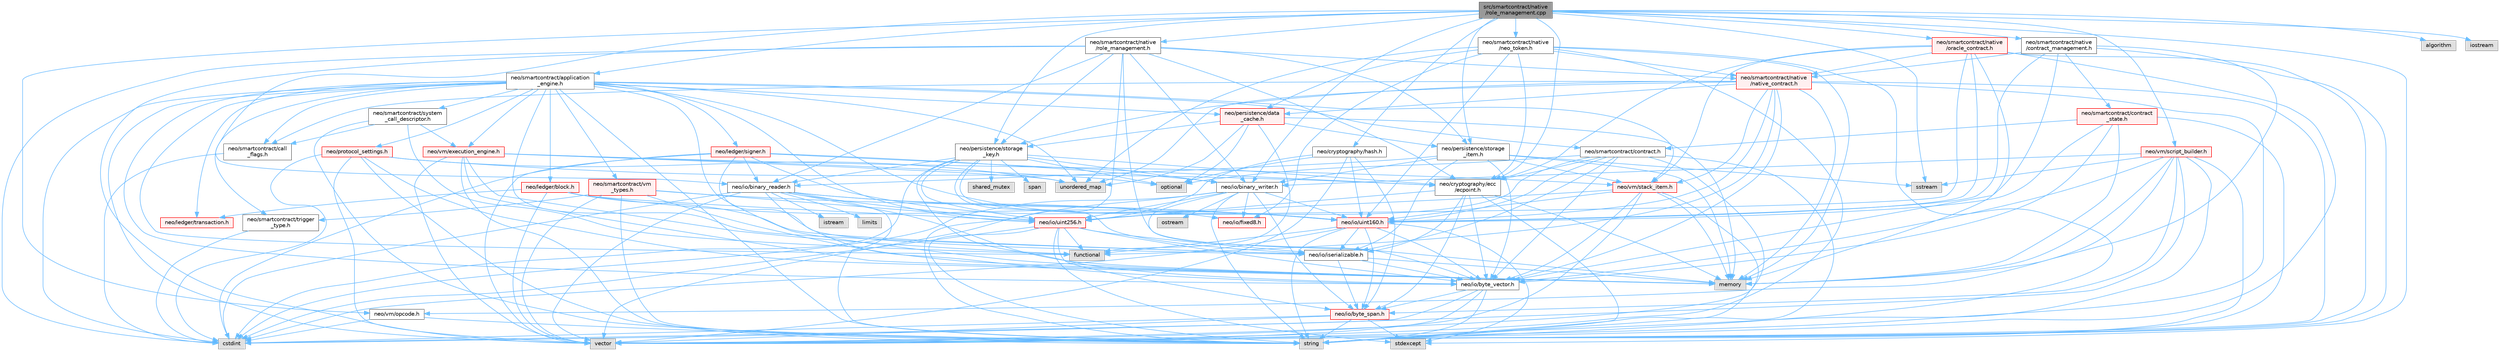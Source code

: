 digraph "src/smartcontract/native/role_management.cpp"
{
 // LATEX_PDF_SIZE
  bgcolor="transparent";
  edge [fontname=Helvetica,fontsize=10,labelfontname=Helvetica,labelfontsize=10];
  node [fontname=Helvetica,fontsize=10,shape=box,height=0.2,width=0.4];
  Node1 [id="Node000001",label="src/smartcontract/native\l/role_management.cpp",height=0.2,width=0.4,color="gray40", fillcolor="grey60", style="filled", fontcolor="black",tooltip=" "];
  Node1 -> Node2 [id="edge1_Node000001_Node000002",color="steelblue1",style="solid",tooltip=" "];
  Node2 [id="Node000002",label="neo/cryptography/ecc\l/ecpoint.h",height=0.2,width=0.4,color="grey40", fillcolor="white", style="filled",URL="$ecpoint_8h.html",tooltip=" "];
  Node2 -> Node3 [id="edge2_Node000002_Node000003",color="steelblue1",style="solid",tooltip=" "];
  Node3 [id="Node000003",label="neo/io/byte_span.h",height=0.2,width=0.4,color="red", fillcolor="#FFF0F0", style="filled",URL="$io_2byte__span_8h.html",tooltip=" "];
  Node3 -> Node4 [id="edge3_Node000003_Node000004",color="steelblue1",style="solid",tooltip=" "];
  Node4 [id="Node000004",label="cstdint",height=0.2,width=0.4,color="grey60", fillcolor="#E0E0E0", style="filled",tooltip=" "];
  Node3 -> Node6 [id="edge4_Node000003_Node000006",color="steelblue1",style="solid",tooltip=" "];
  Node6 [id="Node000006",label="stdexcept",height=0.2,width=0.4,color="grey60", fillcolor="#E0E0E0", style="filled",tooltip=" "];
  Node3 -> Node7 [id="edge5_Node000003_Node000007",color="steelblue1",style="solid",tooltip=" "];
  Node7 [id="Node000007",label="string",height=0.2,width=0.4,color="grey60", fillcolor="#E0E0E0", style="filled",tooltip=" "];
  Node3 -> Node8 [id="edge6_Node000003_Node000008",color="steelblue1",style="solid",tooltip=" "];
  Node8 [id="Node000008",label="vector",height=0.2,width=0.4,color="grey60", fillcolor="#E0E0E0", style="filled",tooltip=" "];
  Node2 -> Node9 [id="edge7_Node000002_Node000009",color="steelblue1",style="solid",tooltip=" "];
  Node9 [id="Node000009",label="neo/io/byte_vector.h",height=0.2,width=0.4,color="grey40", fillcolor="white", style="filled",URL="$io_2byte__vector_8h.html",tooltip=" "];
  Node9 -> Node3 [id="edge8_Node000009_Node000003",color="steelblue1",style="solid",tooltip=" "];
  Node9 -> Node4 [id="edge9_Node000009_Node000004",color="steelblue1",style="solid",tooltip=" "];
  Node9 -> Node7 [id="edge10_Node000009_Node000007",color="steelblue1",style="solid",tooltip=" "];
  Node9 -> Node8 [id="edge11_Node000009_Node000008",color="steelblue1",style="solid",tooltip=" "];
  Node2 -> Node10 [id="edge12_Node000002_Node000010",color="steelblue1",style="solid",tooltip=" "];
  Node10 [id="Node000010",label="neo/io/iserializable.h",height=0.2,width=0.4,color="grey40", fillcolor="white", style="filled",URL="$iserializable_8h.html",tooltip=" "];
  Node10 -> Node3 [id="edge13_Node000010_Node000003",color="steelblue1",style="solid",tooltip=" "];
  Node10 -> Node9 [id="edge14_Node000010_Node000009",color="steelblue1",style="solid",tooltip=" "];
  Node10 -> Node11 [id="edge15_Node000010_Node000011",color="steelblue1",style="solid",tooltip=" "];
  Node11 [id="Node000011",label="memory",height=0.2,width=0.4,color="grey60", fillcolor="#E0E0E0", style="filled",tooltip=" "];
  Node2 -> Node12 [id="edge16_Node000002_Node000012",color="steelblue1",style="solid",tooltip=" "];
  Node12 [id="Node000012",label="neo/io/uint256.h",height=0.2,width=0.4,color="red", fillcolor="#FFF0F0", style="filled",URL="$uint256_8h.html",tooltip=" "];
  Node12 -> Node3 [id="edge17_Node000012_Node000003",color="steelblue1",style="solid",tooltip=" "];
  Node12 -> Node9 [id="edge18_Node000012_Node000009",color="steelblue1",style="solid",tooltip=" "];
  Node12 -> Node10 [id="edge19_Node000012_Node000010",color="steelblue1",style="solid",tooltip=" "];
  Node12 -> Node4 [id="edge20_Node000012_Node000004",color="steelblue1",style="solid",tooltip=" "];
  Node12 -> Node15 [id="edge21_Node000012_Node000015",color="steelblue1",style="solid",tooltip=" "];
  Node15 [id="Node000015",label="functional",height=0.2,width=0.4,color="grey60", fillcolor="#E0E0E0", style="filled",tooltip=" "];
  Node12 -> Node6 [id="edge22_Node000012_Node000006",color="steelblue1",style="solid",tooltip=" "];
  Node12 -> Node7 [id="edge23_Node000012_Node000007",color="steelblue1",style="solid",tooltip=" "];
  Node2 -> Node11 [id="edge24_Node000002_Node000011",color="steelblue1",style="solid",tooltip=" "];
  Node2 -> Node7 [id="edge25_Node000002_Node000007",color="steelblue1",style="solid",tooltip=" "];
  Node1 -> Node16 [id="edge26_Node000001_Node000016",color="steelblue1",style="solid",tooltip=" "];
  Node16 [id="Node000016",label="neo/cryptography/hash.h",height=0.2,width=0.4,color="grey40", fillcolor="white", style="filled",URL="$hash_8h.html",tooltip=" "];
  Node16 -> Node3 [id="edge27_Node000016_Node000003",color="steelblue1",style="solid",tooltip=" "];
  Node16 -> Node17 [id="edge28_Node000016_Node000017",color="steelblue1",style="solid",tooltip=" "];
  Node17 [id="Node000017",label="neo/io/uint160.h",height=0.2,width=0.4,color="red", fillcolor="#FFF0F0", style="filled",URL="$uint160_8h.html",tooltip=" "];
  Node17 -> Node3 [id="edge29_Node000017_Node000003",color="steelblue1",style="solid",tooltip=" "];
  Node17 -> Node9 [id="edge30_Node000017_Node000009",color="steelblue1",style="solid",tooltip=" "];
  Node17 -> Node10 [id="edge31_Node000017_Node000010",color="steelblue1",style="solid",tooltip=" "];
  Node17 -> Node4 [id="edge32_Node000017_Node000004",color="steelblue1",style="solid",tooltip=" "];
  Node17 -> Node15 [id="edge33_Node000017_Node000015",color="steelblue1",style="solid",tooltip=" "];
  Node17 -> Node6 [id="edge34_Node000017_Node000006",color="steelblue1",style="solid",tooltip=" "];
  Node17 -> Node7 [id="edge35_Node000017_Node000007",color="steelblue1",style="solid",tooltip=" "];
  Node16 -> Node12 [id="edge36_Node000016_Node000012",color="steelblue1",style="solid",tooltip=" "];
  Node16 -> Node18 [id="edge37_Node000016_Node000018",color="steelblue1",style="solid",tooltip=" "];
  Node18 [id="Node000018",label="optional",height=0.2,width=0.4,color="grey60", fillcolor="#E0E0E0", style="filled",tooltip=" "];
  Node16 -> Node8 [id="edge38_Node000016_Node000008",color="steelblue1",style="solid",tooltip=" "];
  Node1 -> Node19 [id="edge39_Node000001_Node000019",color="steelblue1",style="solid",tooltip=" "];
  Node19 [id="Node000019",label="neo/io/binary_reader.h",height=0.2,width=0.4,color="grey40", fillcolor="white", style="filled",URL="$binary__reader_8h.html",tooltip=" "];
  Node19 -> Node9 [id="edge40_Node000019_Node000009",color="steelblue1",style="solid",tooltip=" "];
  Node19 -> Node20 [id="edge41_Node000019_Node000020",color="steelblue1",style="solid",tooltip=" "];
  Node20 [id="Node000020",label="neo/io/fixed8.h",height=0.2,width=0.4,color="red", fillcolor="#FFF0F0", style="filled",URL="$io_2fixed8_8h.html",tooltip=" "];
  Node19 -> Node17 [id="edge42_Node000019_Node000017",color="steelblue1",style="solid",tooltip=" "];
  Node19 -> Node12 [id="edge43_Node000019_Node000012",color="steelblue1",style="solid",tooltip=" "];
  Node19 -> Node4 [id="edge44_Node000019_Node000004",color="steelblue1",style="solid",tooltip=" "];
  Node19 -> Node23 [id="edge45_Node000019_Node000023",color="steelblue1",style="solid",tooltip=" "];
  Node23 [id="Node000023",label="istream",height=0.2,width=0.4,color="grey60", fillcolor="#E0E0E0", style="filled",tooltip=" "];
  Node19 -> Node22 [id="edge46_Node000019_Node000022",color="steelblue1",style="solid",tooltip=" "];
  Node22 [id="Node000022",label="limits",height=0.2,width=0.4,color="grey60", fillcolor="#E0E0E0", style="filled",tooltip=" "];
  Node19 -> Node11 [id="edge47_Node000019_Node000011",color="steelblue1",style="solid",tooltip=" "];
  Node19 -> Node7 [id="edge48_Node000019_Node000007",color="steelblue1",style="solid",tooltip=" "];
  Node19 -> Node8 [id="edge49_Node000019_Node000008",color="steelblue1",style="solid",tooltip=" "];
  Node1 -> Node24 [id="edge50_Node000001_Node000024",color="steelblue1",style="solid",tooltip=" "];
  Node24 [id="Node000024",label="neo/io/binary_writer.h",height=0.2,width=0.4,color="grey40", fillcolor="white", style="filled",URL="$binary__writer_8h.html",tooltip=" "];
  Node24 -> Node3 [id="edge51_Node000024_Node000003",color="steelblue1",style="solid",tooltip=" "];
  Node24 -> Node9 [id="edge52_Node000024_Node000009",color="steelblue1",style="solid",tooltip=" "];
  Node24 -> Node20 [id="edge53_Node000024_Node000020",color="steelblue1",style="solid",tooltip=" "];
  Node24 -> Node17 [id="edge54_Node000024_Node000017",color="steelblue1",style="solid",tooltip=" "];
  Node24 -> Node12 [id="edge55_Node000024_Node000012",color="steelblue1",style="solid",tooltip=" "];
  Node24 -> Node4 [id="edge56_Node000024_Node000004",color="steelblue1",style="solid",tooltip=" "];
  Node24 -> Node25 [id="edge57_Node000024_Node000025",color="steelblue1",style="solid",tooltip=" "];
  Node25 [id="Node000025",label="ostream",height=0.2,width=0.4,color="grey60", fillcolor="#E0E0E0", style="filled",tooltip=" "];
  Node24 -> Node7 [id="edge58_Node000024_Node000007",color="steelblue1",style="solid",tooltip=" "];
  Node24 -> Node8 [id="edge59_Node000024_Node000008",color="steelblue1",style="solid",tooltip=" "];
  Node1 -> Node26 [id="edge60_Node000001_Node000026",color="steelblue1",style="solid",tooltip=" "];
  Node26 [id="Node000026",label="neo/persistence/storage\l_item.h",height=0.2,width=0.4,color="grey40", fillcolor="white", style="filled",URL="$persistence_2storage__item_8h.html",tooltip=" "];
  Node26 -> Node19 [id="edge61_Node000026_Node000019",color="steelblue1",style="solid",tooltip=" "];
  Node26 -> Node24 [id="edge62_Node000026_Node000024",color="steelblue1",style="solid",tooltip=" "];
  Node26 -> Node9 [id="edge63_Node000026_Node000009",color="steelblue1",style="solid",tooltip=" "];
  Node26 -> Node10 [id="edge64_Node000026_Node000010",color="steelblue1",style="solid",tooltip=" "];
  Node26 -> Node27 [id="edge65_Node000026_Node000027",color="steelblue1",style="solid",tooltip=" "];
  Node27 [id="Node000027",label="neo/vm/stack_item.h",height=0.2,width=0.4,color="red", fillcolor="#FFF0F0", style="filled",URL="$stack__item_8h.html",tooltip=" "];
  Node27 -> Node9 [id="edge66_Node000027_Node000009",color="steelblue1",style="solid",tooltip=" "];
  Node27 -> Node17 [id="edge67_Node000027_Node000017",color="steelblue1",style="solid",tooltip=" "];
  Node27 -> Node12 [id="edge68_Node000027_Node000012",color="steelblue1",style="solid",tooltip=" "];
  Node27 -> Node11 [id="edge69_Node000027_Node000011",color="steelblue1",style="solid",tooltip=" "];
  Node27 -> Node7 [id="edge70_Node000027_Node000007",color="steelblue1",style="solid",tooltip=" "];
  Node27 -> Node8 [id="edge71_Node000027_Node000008",color="steelblue1",style="solid",tooltip=" "];
  Node26 -> Node11 [id="edge72_Node000026_Node000011",color="steelblue1",style="solid",tooltip=" "];
  Node26 -> Node32 [id="edge73_Node000026_Node000032",color="steelblue1",style="solid",tooltip=" "];
  Node32 [id="Node000032",label="sstream",height=0.2,width=0.4,color="grey60", fillcolor="#E0E0E0", style="filled",tooltip=" "];
  Node1 -> Node33 [id="edge74_Node000001_Node000033",color="steelblue1",style="solid",tooltip=" "];
  Node33 [id="Node000033",label="neo/persistence/storage\l_key.h",height=0.2,width=0.4,color="grey40", fillcolor="white", style="filled",URL="$persistence_2storage__key_8h.html",tooltip=" "];
  Node33 -> Node2 [id="edge75_Node000033_Node000002",color="steelblue1",style="solid",tooltip=" "];
  Node33 -> Node19 [id="edge76_Node000033_Node000019",color="steelblue1",style="solid",tooltip=" "];
  Node33 -> Node24 [id="edge77_Node000033_Node000024",color="steelblue1",style="solid",tooltip=" "];
  Node33 -> Node9 [id="edge78_Node000033_Node000009",color="steelblue1",style="solid",tooltip=" "];
  Node33 -> Node10 [id="edge79_Node000033_Node000010",color="steelblue1",style="solid",tooltip=" "];
  Node33 -> Node17 [id="edge80_Node000033_Node000017",color="steelblue1",style="solid",tooltip=" "];
  Node33 -> Node12 [id="edge81_Node000033_Node000012",color="steelblue1",style="solid",tooltip=" "];
  Node33 -> Node4 [id="edge82_Node000033_Node000004",color="steelblue1",style="solid",tooltip=" "];
  Node33 -> Node18 [id="edge83_Node000033_Node000018",color="steelblue1",style="solid",tooltip=" "];
  Node33 -> Node34 [id="edge84_Node000033_Node000034",color="steelblue1",style="solid",tooltip=" "];
  Node34 [id="Node000034",label="shared_mutex",height=0.2,width=0.4,color="grey60", fillcolor="#E0E0E0", style="filled",tooltip=" "];
  Node33 -> Node35 [id="edge85_Node000033_Node000035",color="steelblue1",style="solid",tooltip=" "];
  Node35 [id="Node000035",label="span",height=0.2,width=0.4,color="grey60", fillcolor="#E0E0E0", style="filled",tooltip=" "];
  Node1 -> Node36 [id="edge86_Node000001_Node000036",color="steelblue1",style="solid",tooltip=" "];
  Node36 [id="Node000036",label="neo/smartcontract/application\l_engine.h",height=0.2,width=0.4,color="grey40", fillcolor="white", style="filled",URL="$application__engine_8h.html",tooltip=" "];
  Node36 -> Node9 [id="edge87_Node000036_Node000009",color="steelblue1",style="solid",tooltip=" "];
  Node36 -> Node10 [id="edge88_Node000036_Node000010",color="steelblue1",style="solid",tooltip=" "];
  Node36 -> Node17 [id="edge89_Node000036_Node000017",color="steelblue1",style="solid",tooltip=" "];
  Node36 -> Node12 [id="edge90_Node000036_Node000012",color="steelblue1",style="solid",tooltip=" "];
  Node36 -> Node37 [id="edge91_Node000036_Node000037",color="steelblue1",style="solid",tooltip=" "];
  Node37 [id="Node000037",label="neo/ledger/block.h",height=0.2,width=0.4,color="red", fillcolor="#FFF0F0", style="filled",URL="$ledger_2block_8h.html",tooltip=" "];
  Node37 -> Node10 [id="edge92_Node000037_Node000010",color="steelblue1",style="solid",tooltip=" "];
  Node37 -> Node17 [id="edge93_Node000037_Node000017",color="steelblue1",style="solid",tooltip=" "];
  Node37 -> Node12 [id="edge94_Node000037_Node000012",color="steelblue1",style="solid",tooltip=" "];
  Node37 -> Node63 [id="edge95_Node000037_Node000063",color="steelblue1",style="solid",tooltip=" "];
  Node63 [id="Node000063",label="neo/ledger/transaction.h",height=0.2,width=0.4,color="red", fillcolor="#FFF0F0", style="filled",URL="$ledger_2transaction_8h.html",tooltip=" "];
  Node37 -> Node8 [id="edge96_Node000037_Node000008",color="steelblue1",style="solid",tooltip=" "];
  Node36 -> Node67 [id="edge97_Node000036_Node000067",color="steelblue1",style="solid",tooltip=" "];
  Node67 [id="Node000067",label="neo/ledger/signer.h",height=0.2,width=0.4,color="red", fillcolor="#FFF0F0", style="filled",URL="$signer_8h.html",tooltip=" "];
  Node67 -> Node2 [id="edge98_Node000067_Node000002",color="steelblue1",style="solid",tooltip=" "];
  Node67 -> Node19 [id="edge99_Node000067_Node000019",color="steelblue1",style="solid",tooltip=" "];
  Node67 -> Node24 [id="edge100_Node000067_Node000024",color="steelblue1",style="solid",tooltip=" "];
  Node67 -> Node10 [id="edge101_Node000067_Node000010",color="steelblue1",style="solid",tooltip=" "];
  Node67 -> Node17 [id="edge102_Node000067_Node000017",color="steelblue1",style="solid",tooltip=" "];
  Node67 -> Node4 [id="edge103_Node000067_Node000004",color="steelblue1",style="solid",tooltip=" "];
  Node67 -> Node8 [id="edge104_Node000067_Node000008",color="steelblue1",style="solid",tooltip=" "];
  Node36 -> Node63 [id="edge105_Node000036_Node000063",color="steelblue1",style="solid",tooltip=" "];
  Node36 -> Node77 [id="edge106_Node000036_Node000077",color="steelblue1",style="solid",tooltip=" "];
  Node77 [id="Node000077",label="neo/persistence/data\l_cache.h",height=0.2,width=0.4,color="red", fillcolor="#FFF0F0", style="filled",URL="$data__cache_8h.html",tooltip=" "];
  Node77 -> Node26 [id="edge107_Node000077_Node000026",color="steelblue1",style="solid",tooltip=" "];
  Node77 -> Node33 [id="edge108_Node000077_Node000033",color="steelblue1",style="solid",tooltip=" "];
  Node77 -> Node15 [id="edge109_Node000077_Node000015",color="steelblue1",style="solid",tooltip=" "];
  Node77 -> Node11 [id="edge110_Node000077_Node000011",color="steelblue1",style="solid",tooltip=" "];
  Node77 -> Node18 [id="edge111_Node000077_Node000018",color="steelblue1",style="solid",tooltip=" "];
  Node77 -> Node49 [id="edge112_Node000077_Node000049",color="steelblue1",style="solid",tooltip=" "];
  Node49 [id="Node000049",label="unordered_map",height=0.2,width=0.4,color="grey60", fillcolor="#E0E0E0", style="filled",tooltip=" "];
  Node36 -> Node80 [id="edge113_Node000036_Node000080",color="steelblue1",style="solid",tooltip=" "];
  Node80 [id="Node000080",label="neo/protocol_settings.h",height=0.2,width=0.4,color="red", fillcolor="#FFF0F0", style="filled",URL="$protocol__settings_8h.html",tooltip=" "];
  Node80 -> Node2 [id="edge114_Node000080_Node000002",color="steelblue1",style="solid",tooltip=" "];
  Node80 -> Node4 [id="edge115_Node000080_Node000004",color="steelblue1",style="solid",tooltip=" "];
  Node80 -> Node11 [id="edge116_Node000080_Node000011",color="steelblue1",style="solid",tooltip=" "];
  Node80 -> Node7 [id="edge117_Node000080_Node000007",color="steelblue1",style="solid",tooltip=" "];
  Node80 -> Node49 [id="edge118_Node000080_Node000049",color="steelblue1",style="solid",tooltip=" "];
  Node80 -> Node8 [id="edge119_Node000080_Node000008",color="steelblue1",style="solid",tooltip=" "];
  Node36 -> Node82 [id="edge120_Node000036_Node000082",color="steelblue1",style="solid",tooltip=" "];
  Node82 [id="Node000082",label="neo/smartcontract/call\l_flags.h",height=0.2,width=0.4,color="grey40", fillcolor="white", style="filled",URL="$call__flags_8h.html",tooltip=" "];
  Node82 -> Node4 [id="edge121_Node000082_Node000004",color="steelblue1",style="solid",tooltip=" "];
  Node36 -> Node83 [id="edge122_Node000036_Node000083",color="steelblue1",style="solid",tooltip=" "];
  Node83 [id="Node000083",label="neo/smartcontract/contract.h",height=0.2,width=0.4,color="grey40", fillcolor="white", style="filled",URL="$contract_8h.html",tooltip=" "];
  Node83 -> Node2 [id="edge123_Node000083_Node000002",color="steelblue1",style="solid",tooltip=" "];
  Node83 -> Node9 [id="edge124_Node000083_Node000009",color="steelblue1",style="solid",tooltip=" "];
  Node83 -> Node10 [id="edge125_Node000083_Node000010",color="steelblue1",style="solid",tooltip=" "];
  Node83 -> Node17 [id="edge126_Node000083_Node000017",color="steelblue1",style="solid",tooltip=" "];
  Node83 -> Node12 [id="edge127_Node000083_Node000012",color="steelblue1",style="solid",tooltip=" "];
  Node83 -> Node18 [id="edge128_Node000083_Node000018",color="steelblue1",style="solid",tooltip=" "];
  Node83 -> Node7 [id="edge129_Node000083_Node000007",color="steelblue1",style="solid",tooltip=" "];
  Node83 -> Node8 [id="edge130_Node000083_Node000008",color="steelblue1",style="solid",tooltip=" "];
  Node36 -> Node84 [id="edge131_Node000036_Node000084",color="steelblue1",style="solid",tooltip=" "];
  Node84 [id="Node000084",label="neo/smartcontract/system\l_call_descriptor.h",height=0.2,width=0.4,color="grey40", fillcolor="white", style="filled",URL="$system__call__descriptor_8h.html",tooltip=" "];
  Node84 -> Node82 [id="edge132_Node000084_Node000082",color="steelblue1",style="solid",tooltip=" "];
  Node84 -> Node85 [id="edge133_Node000084_Node000085",color="steelblue1",style="solid",tooltip=" "];
  Node85 [id="Node000085",label="neo/vm/execution_engine.h",height=0.2,width=0.4,color="red", fillcolor="#FFF0F0", style="filled",URL="$execution__engine_8h.html",tooltip=" "];
  Node85 -> Node27 [id="edge134_Node000085_Node000027",color="steelblue1",style="solid",tooltip=" "];
  Node85 -> Node15 [id="edge135_Node000085_Node000015",color="steelblue1",style="solid",tooltip=" "];
  Node85 -> Node11 [id="edge136_Node000085_Node000011",color="steelblue1",style="solid",tooltip=" "];
  Node85 -> Node18 [id="edge137_Node000085_Node000018",color="steelblue1",style="solid",tooltip=" "];
  Node85 -> Node7 [id="edge138_Node000085_Node000007",color="steelblue1",style="solid",tooltip=" "];
  Node85 -> Node49 [id="edge139_Node000085_Node000049",color="steelblue1",style="solid",tooltip=" "];
  Node85 -> Node8 [id="edge140_Node000085_Node000008",color="steelblue1",style="solid",tooltip=" "];
  Node84 -> Node15 [id="edge141_Node000084_Node000015",color="steelblue1",style="solid",tooltip=" "];
  Node84 -> Node7 [id="edge142_Node000084_Node000007",color="steelblue1",style="solid",tooltip=" "];
  Node36 -> Node99 [id="edge143_Node000036_Node000099",color="steelblue1",style="solid",tooltip=" "];
  Node99 [id="Node000099",label="neo/smartcontract/trigger\l_type.h",height=0.2,width=0.4,color="grey40", fillcolor="white", style="filled",URL="$trigger__type_8h.html",tooltip=" "];
  Node99 -> Node4 [id="edge144_Node000099_Node000004",color="steelblue1",style="solid",tooltip=" "];
  Node36 -> Node100 [id="edge145_Node000036_Node000100",color="steelblue1",style="solid",tooltip=" "];
  Node100 [id="Node000100",label="neo/smartcontract/vm\l_types.h",height=0.2,width=0.4,color="red", fillcolor="#FFF0F0", style="filled",URL="$vm__types_8h.html",tooltip=" "];
  Node100 -> Node17 [id="edge146_Node000100_Node000017",color="steelblue1",style="solid",tooltip=" "];
  Node100 -> Node12 [id="edge147_Node000100_Node000012",color="steelblue1",style="solid",tooltip=" "];
  Node100 -> Node99 [id="edge148_Node000100_Node000099",color="steelblue1",style="solid",tooltip=" "];
  Node100 -> Node11 [id="edge149_Node000100_Node000011",color="steelblue1",style="solid",tooltip=" "];
  Node100 -> Node7 [id="edge150_Node000100_Node000007",color="steelblue1",style="solid",tooltip=" "];
  Node100 -> Node8 [id="edge151_Node000100_Node000008",color="steelblue1",style="solid",tooltip=" "];
  Node36 -> Node85 [id="edge152_Node000036_Node000085",color="steelblue1",style="solid",tooltip=" "];
  Node36 -> Node27 [id="edge153_Node000036_Node000027",color="steelblue1",style="solid",tooltip=" "];
  Node36 -> Node4 [id="edge154_Node000036_Node000004",color="steelblue1",style="solid",tooltip=" "];
  Node36 -> Node15 [id="edge155_Node000036_Node000015",color="steelblue1",style="solid",tooltip=" "];
  Node36 -> Node11 [id="edge156_Node000036_Node000011",color="steelblue1",style="solid",tooltip=" "];
  Node36 -> Node7 [id="edge157_Node000036_Node000007",color="steelblue1",style="solid",tooltip=" "];
  Node36 -> Node49 [id="edge158_Node000036_Node000049",color="steelblue1",style="solid",tooltip=" "];
  Node36 -> Node8 [id="edge159_Node000036_Node000008",color="steelblue1",style="solid",tooltip=" "];
  Node1 -> Node101 [id="edge160_Node000001_Node000101",color="steelblue1",style="solid",tooltip=" "];
  Node101 [id="Node000101",label="neo/smartcontract/native\l/contract_management.h",height=0.2,width=0.4,color="grey40", fillcolor="white", style="filled",URL="$contract__management_8h.html",tooltip=" "];
  Node101 -> Node9 [id="edge161_Node000101_Node000009",color="steelblue1",style="solid",tooltip=" "];
  Node101 -> Node17 [id="edge162_Node000101_Node000017",color="steelblue1",style="solid",tooltip=" "];
  Node101 -> Node102 [id="edge163_Node000101_Node000102",color="steelblue1",style="solid",tooltip=" "];
  Node102 [id="Node000102",label="neo/smartcontract/contract\l_state.h",height=0.2,width=0.4,color="red", fillcolor="#FFF0F0", style="filled",URL="$contract__state_8h.html",tooltip=" "];
  Node102 -> Node9 [id="edge164_Node000102_Node000009",color="steelblue1",style="solid",tooltip=" "];
  Node102 -> Node17 [id="edge165_Node000102_Node000017",color="steelblue1",style="solid",tooltip=" "];
  Node102 -> Node11 [id="edge166_Node000102_Node000011",color="steelblue1",style="solid",tooltip=" "];
  Node102 -> Node7 [id="edge167_Node000102_Node000007",color="steelblue1",style="solid",tooltip=" "];
  Node102 -> Node83 [id="edge168_Node000102_Node000083",color="steelblue1",style="solid",tooltip=" "];
  Node101 -> Node105 [id="edge169_Node000101_Node000105",color="steelblue1",style="solid",tooltip=" "];
  Node105 [id="Node000105",label="neo/smartcontract/native\l/native_contract.h",height=0.2,width=0.4,color="red", fillcolor="#FFF0F0", style="filled",URL="$native_2native__contract_8h.html",tooltip=" "];
  Node105 -> Node9 [id="edge170_Node000105_Node000009",color="steelblue1",style="solid",tooltip=" "];
  Node105 -> Node17 [id="edge171_Node000105_Node000017",color="steelblue1",style="solid",tooltip=" "];
  Node105 -> Node77 [id="edge172_Node000105_Node000077",color="steelblue1",style="solid",tooltip=" "];
  Node105 -> Node33 [id="edge173_Node000105_Node000033",color="steelblue1",style="solid",tooltip=" "];
  Node105 -> Node82 [id="edge174_Node000105_Node000082",color="steelblue1",style="solid",tooltip=" "];
  Node105 -> Node27 [id="edge175_Node000105_Node000027",color="steelblue1",style="solid",tooltip=" "];
  Node105 -> Node15 [id="edge176_Node000105_Node000015",color="steelblue1",style="solid",tooltip=" "];
  Node105 -> Node11 [id="edge177_Node000105_Node000011",color="steelblue1",style="solid",tooltip=" "];
  Node105 -> Node7 [id="edge178_Node000105_Node000007",color="steelblue1",style="solid",tooltip=" "];
  Node105 -> Node49 [id="edge179_Node000105_Node000049",color="steelblue1",style="solid",tooltip=" "];
  Node105 -> Node8 [id="edge180_Node000105_Node000008",color="steelblue1",style="solid",tooltip=" "];
  Node101 -> Node11 [id="edge181_Node000101_Node000011",color="steelblue1",style="solid",tooltip=" "];
  Node101 -> Node7 [id="edge182_Node000101_Node000007",color="steelblue1",style="solid",tooltip=" "];
  Node1 -> Node106 [id="edge183_Node000001_Node000106",color="steelblue1",style="solid",tooltip=" "];
  Node106 [id="Node000106",label="neo/smartcontract/native\l/neo_token.h",height=0.2,width=0.4,color="grey40", fillcolor="white", style="filled",URL="$neo__token_8h.html",tooltip=" "];
  Node106 -> Node2 [id="edge184_Node000106_Node000002",color="steelblue1",style="solid",tooltip=" "];
  Node106 -> Node20 [id="edge185_Node000106_Node000020",color="steelblue1",style="solid",tooltip=" "];
  Node106 -> Node17 [id="edge186_Node000106_Node000017",color="steelblue1",style="solid",tooltip=" "];
  Node106 -> Node77 [id="edge187_Node000106_Node000077",color="steelblue1",style="solid",tooltip=" "];
  Node106 -> Node105 [id="edge188_Node000106_Node000105",color="steelblue1",style="solid",tooltip=" "];
  Node106 -> Node11 [id="edge189_Node000106_Node000011",color="steelblue1",style="solid",tooltip=" "];
  Node106 -> Node7 [id="edge190_Node000106_Node000007",color="steelblue1",style="solid",tooltip=" "];
  Node106 -> Node49 [id="edge191_Node000106_Node000049",color="steelblue1",style="solid",tooltip=" "];
  Node106 -> Node8 [id="edge192_Node000106_Node000008",color="steelblue1",style="solid",tooltip=" "];
  Node1 -> Node107 [id="edge193_Node000001_Node000107",color="steelblue1",style="solid",tooltip=" "];
  Node107 [id="Node000107",label="neo/smartcontract/native\l/oracle_contract.h",height=0.2,width=0.4,color="red", fillcolor="#FFF0F0", style="filled",URL="$oracle__contract_8h.html",tooltip=" "];
  Node107 -> Node2 [id="edge194_Node000107_Node000002",color="steelblue1",style="solid",tooltip=" "];
  Node107 -> Node17 [id="edge195_Node000107_Node000017",color="steelblue1",style="solid",tooltip=" "];
  Node107 -> Node12 [id="edge196_Node000107_Node000012",color="steelblue1",style="solid",tooltip=" "];
  Node107 -> Node105 [id="edge197_Node000107_Node000105",color="steelblue1",style="solid",tooltip=" "];
  Node107 -> Node27 [id="edge198_Node000107_Node000027",color="steelblue1",style="solid",tooltip=" "];
  Node107 -> Node11 [id="edge199_Node000107_Node000011",color="steelblue1",style="solid",tooltip=" "];
  Node107 -> Node7 [id="edge200_Node000107_Node000007",color="steelblue1",style="solid",tooltip=" "];
  Node107 -> Node8 [id="edge201_Node000107_Node000008",color="steelblue1",style="solid",tooltip=" "];
  Node1 -> Node110 [id="edge202_Node000001_Node000110",color="steelblue1",style="solid",tooltip=" "];
  Node110 [id="Node000110",label="neo/smartcontract/native\l/role_management.h",height=0.2,width=0.4,color="grey40", fillcolor="white", style="filled",URL="$role__management_8h.html",tooltip=" "];
  Node110 -> Node2 [id="edge203_Node000110_Node000002",color="steelblue1",style="solid",tooltip=" "];
  Node110 -> Node19 [id="edge204_Node000110_Node000019",color="steelblue1",style="solid",tooltip=" "];
  Node110 -> Node24 [id="edge205_Node000110_Node000024",color="steelblue1",style="solid",tooltip=" "];
  Node110 -> Node26 [id="edge206_Node000110_Node000026",color="steelblue1",style="solid",tooltip=" "];
  Node110 -> Node33 [id="edge207_Node000110_Node000033",color="steelblue1",style="solid",tooltip=" "];
  Node110 -> Node105 [id="edge208_Node000110_Node000105",color="steelblue1",style="solid",tooltip=" "];
  Node110 -> Node4 [id="edge209_Node000110_Node000004",color="steelblue1",style="solid",tooltip=" "];
  Node110 -> Node11 [id="edge210_Node000110_Node000011",color="steelblue1",style="solid",tooltip=" "];
  Node110 -> Node7 [id="edge211_Node000110_Node000007",color="steelblue1",style="solid",tooltip=" "];
  Node110 -> Node8 [id="edge212_Node000110_Node000008",color="steelblue1",style="solid",tooltip=" "];
  Node1 -> Node90 [id="edge213_Node000001_Node000090",color="steelblue1",style="solid",tooltip=" "];
  Node90 [id="Node000090",label="neo/vm/opcode.h",height=0.2,width=0.4,color="grey40", fillcolor="white", style="filled",URL="$opcode_8h.html",tooltip=" "];
  Node90 -> Node4 [id="edge214_Node000090_Node000004",color="steelblue1",style="solid",tooltip=" "];
  Node90 -> Node7 [id="edge215_Node000090_Node000007",color="steelblue1",style="solid",tooltip=" "];
  Node1 -> Node111 [id="edge216_Node000001_Node000111",color="steelblue1",style="solid",tooltip=" "];
  Node111 [id="Node000111",label="neo/vm/script_builder.h",height=0.2,width=0.4,color="red", fillcolor="#FFF0F0", style="filled",URL="$script__builder_8h.html",tooltip=" "];
  Node111 -> Node24 [id="edge217_Node000111_Node000024",color="steelblue1",style="solid",tooltip=" "];
  Node111 -> Node3 [id="edge218_Node000111_Node000003",color="steelblue1",style="solid",tooltip=" "];
  Node111 -> Node9 [id="edge219_Node000111_Node000009",color="steelblue1",style="solid",tooltip=" "];
  Node111 -> Node90 [id="edge220_Node000111_Node000090",color="steelblue1",style="solid",tooltip=" "];
  Node111 -> Node4 [id="edge221_Node000111_Node000004",color="steelblue1",style="solid",tooltip=" "];
  Node111 -> Node11 [id="edge222_Node000111_Node000011",color="steelblue1",style="solid",tooltip=" "];
  Node111 -> Node32 [id="edge223_Node000111_Node000032",color="steelblue1",style="solid",tooltip=" "];
  Node111 -> Node7 [id="edge224_Node000111_Node000007",color="steelblue1",style="solid",tooltip=" "];
  Node111 -> Node8 [id="edge225_Node000111_Node000008",color="steelblue1",style="solid",tooltip=" "];
  Node1 -> Node41 [id="edge226_Node000001_Node000041",color="steelblue1",style="solid",tooltip=" "];
  Node41 [id="Node000041",label="algorithm",height=0.2,width=0.4,color="grey60", fillcolor="#E0E0E0", style="filled",tooltip=" "];
  Node1 -> Node112 [id="edge227_Node000001_Node000112",color="steelblue1",style="solid",tooltip=" "];
  Node112 [id="Node000112",label="iostream",height=0.2,width=0.4,color="grey60", fillcolor="#E0E0E0", style="filled",tooltip=" "];
  Node1 -> Node32 [id="edge228_Node000001_Node000032",color="steelblue1",style="solid",tooltip=" "];
  Node1 -> Node6 [id="edge229_Node000001_Node000006",color="steelblue1",style="solid",tooltip=" "];
}
